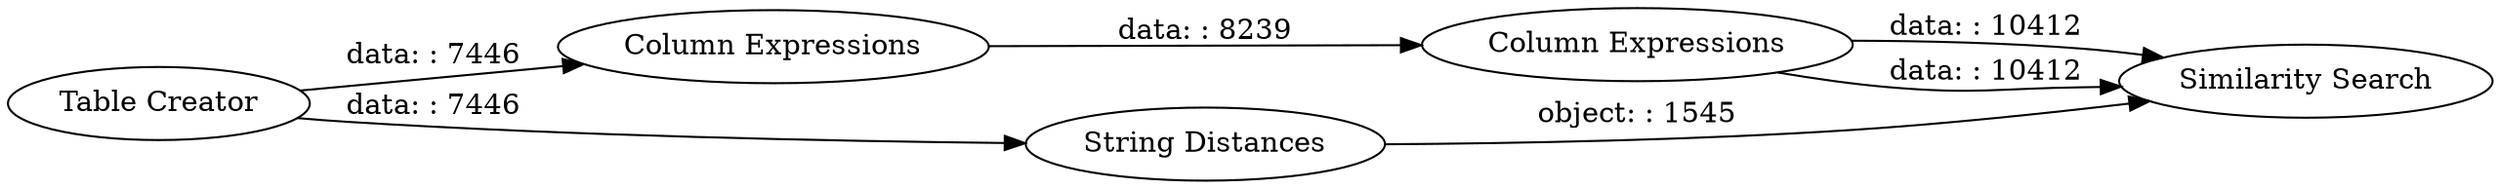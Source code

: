 digraph {
	"4085217322357602466_4" [label="Similarity Search"]
	"4085217322357602466_5" [label="Column Expressions"]
	"4085217322357602466_1" [label="Table Creator"]
	"4085217322357602466_3" [label="String Distances"]
	"4085217322357602466_6" [label="Column Expressions"]
	"4085217322357602466_5" -> "4085217322357602466_6" [label="data: : 8239"]
	"4085217322357602466_6" -> "4085217322357602466_4" [label="data: : 10412"]
	"4085217322357602466_6" -> "4085217322357602466_4" [label="data: : 10412"]
	"4085217322357602466_1" -> "4085217322357602466_5" [label="data: : 7446"]
	"4085217322357602466_1" -> "4085217322357602466_3" [label="data: : 7446"]
	"4085217322357602466_3" -> "4085217322357602466_4" [label="object: : 1545"]
	rankdir=LR
}
